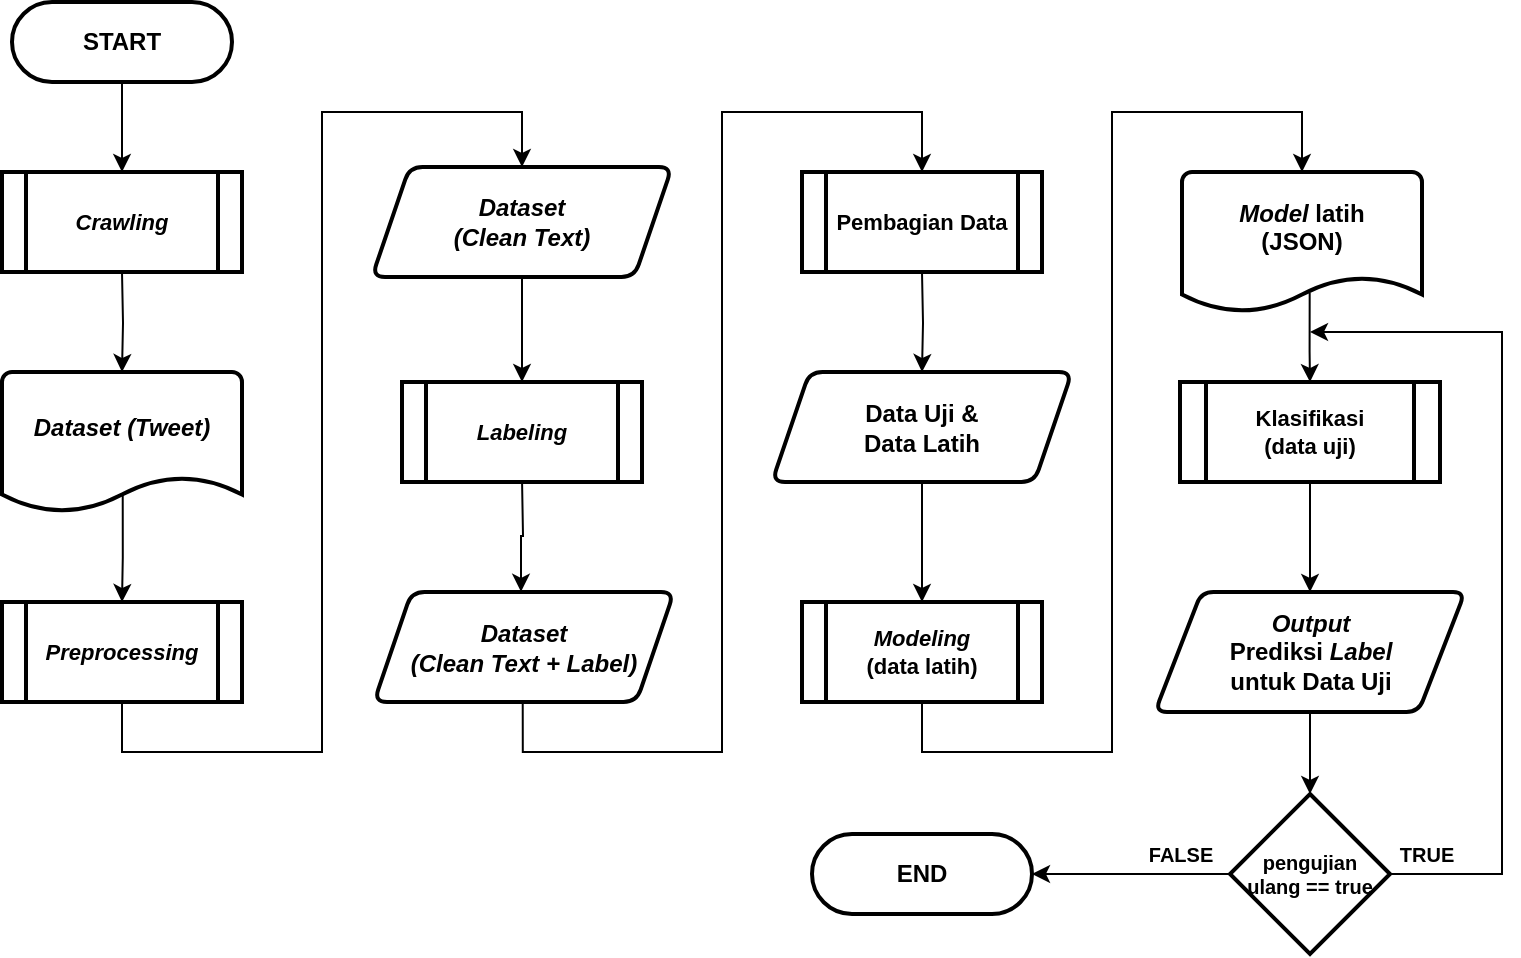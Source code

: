 <mxfile version="14.2.9" type="device"><diagram id="H_fRqtyggIVv_zjI1ywA" name="Page-1"><mxGraphModel dx="1019" dy="555" grid="1" gridSize="10" guides="1" tooltips="1" connect="1" arrows="1" fold="1" page="1" pageScale="1" pageWidth="827" pageHeight="1169" math="0" shadow="0"><root><mxCell id="0"/><mxCell id="1" parent="0"/><mxCell id="nq37NrVnf6S420Zew8mY-32" style="edgeStyle=orthogonalEdgeStyle;rounded=0;orthogonalLoop=1;jettySize=auto;html=1;entryX=0.5;entryY=0;entryDx=0;entryDy=0;entryPerimeter=0;fontSize=12;" parent="1" target="nq37NrVnf6S420Zew8mY-6" edge="1"><mxGeometry relative="1" as="geometry"><mxPoint x="100" y="190" as="sourcePoint"/></mxGeometry></mxCell><mxCell id="nq37NrVnf6S420Zew8mY-31" style="edgeStyle=orthogonalEdgeStyle;rounded=0;orthogonalLoop=1;jettySize=auto;html=1;entryX=0.5;entryY=0;entryDx=0;entryDy=0;fontSize=12;" parent="1" source="nq37NrVnf6S420Zew8mY-3" edge="1"><mxGeometry relative="1" as="geometry"><mxPoint x="100" y="140" as="targetPoint"/></mxGeometry></mxCell><mxCell id="nq37NrVnf6S420Zew8mY-3" value="&lt;b style=&quot;font-size: 12px;&quot;&gt;START&lt;/b&gt;" style="rounded=1;whiteSpace=wrap;html=1;absoluteArcSize=1;arcSize=140;strokeWidth=2;fontSize=12;" parent="1" vertex="1"><mxGeometry x="45" y="55" width="110" height="40" as="geometry"/></mxCell><mxCell id="nq37NrVnf6S420Zew8mY-33" style="edgeStyle=orthogonalEdgeStyle;rounded=0;orthogonalLoop=1;jettySize=auto;html=1;fontSize=12;exitX=0.503;exitY=0.862;exitDx=0;exitDy=0;exitPerimeter=0;entryX=0.5;entryY=0;entryDx=0;entryDy=0;" parent="1" source="nq37NrVnf6S420Zew8mY-6" target="3_0XdJaMrfohupzFOKZk-2" edge="1"><mxGeometry relative="1" as="geometry"><mxPoint x="100" y="370" as="targetPoint"/></mxGeometry></mxCell><mxCell id="nq37NrVnf6S420Zew8mY-6" value="&lt;i style=&quot;font-size: 12px&quot;&gt;&lt;b style=&quot;font-size: 12px&quot;&gt;Dataset (Tweet)&lt;br style=&quot;font-size: 12px&quot;&gt;&lt;br style=&quot;font-size: 12px&quot;&gt;&lt;/b&gt;&lt;/i&gt;" style="strokeWidth=2;html=1;shape=mxgraph.flowchart.document2;whiteSpace=wrap;size=0.25;fontSize=12;" parent="1" vertex="1"><mxGeometry x="40" y="240" width="120" height="70" as="geometry"/></mxCell><mxCell id="nq37NrVnf6S420Zew8mY-68" style="edgeStyle=orthogonalEdgeStyle;rounded=0;orthogonalLoop=1;jettySize=auto;html=1;entryX=0.5;entryY=0;entryDx=0;entryDy=0;fontSize=12;" parent="1" source="3_0XdJaMrfohupzFOKZk-2" target="id13bKFII34jb9IxA6GG-3" edge="1"><mxGeometry relative="1" as="geometry"><Array as="points"><mxPoint x="100" y="430"/><mxPoint x="200" y="430"/><mxPoint x="200" y="110"/><mxPoint x="300" y="110"/></Array><mxPoint x="100.059" y="410" as="sourcePoint"/><mxPoint x="300" y="140" as="targetPoint"/></mxGeometry></mxCell><mxCell id="nq37NrVnf6S420Zew8mY-42" style="edgeStyle=orthogonalEdgeStyle;rounded=0;orthogonalLoop=1;jettySize=auto;html=1;entryX=0.49;entryY=-0.002;entryDx=0;entryDy=0;entryPerimeter=0;fontSize=12;" parent="1" target="id13bKFII34jb9IxA6GG-5" edge="1"><mxGeometry relative="1" as="geometry"><mxPoint x="300" y="293" as="sourcePoint"/><mxPoint x="300" y="345" as="targetPoint"/></mxGeometry></mxCell><mxCell id="nq37NrVnf6S420Zew8mY-69" style="edgeStyle=orthogonalEdgeStyle;rounded=0;orthogonalLoop=1;jettySize=auto;html=1;entryX=0.5;entryY=0;entryDx=0;entryDy=0;fontSize=12;exitX=0.503;exitY=0.861;exitDx=0;exitDy=0;exitPerimeter=0;" parent="1" edge="1"><mxGeometry relative="1" as="geometry"><Array as="points"><mxPoint x="300" y="430"/><mxPoint x="400" y="430"/><mxPoint x="400" y="110"/><mxPoint x="500" y="110"/></Array><mxPoint x="500" y="140" as="targetPoint"/><mxPoint x="300.36" y="405.27" as="sourcePoint"/></mxGeometry></mxCell><mxCell id="B1bwdV7TieHXisIPmPri-6" style="edgeStyle=orthogonalEdgeStyle;rounded=0;orthogonalLoop=1;jettySize=auto;html=1;fontSize=10;exitX=0.532;exitY=0.865;exitDx=0;exitDy=0;exitPerimeter=0;" parent="1" source="nq37NrVnf6S420Zew8mY-14" target="3_0XdJaMrfohupzFOKZk-6" edge="1"><mxGeometry relative="1" as="geometry"/></mxCell><mxCell id="nq37NrVnf6S420Zew8mY-14" value="&lt;b style=&quot;font-size: 12px&quot;&gt;&lt;i&gt;Model &lt;/i&gt;latih &lt;br&gt;(JSON)&lt;br&gt;&lt;br style=&quot;font-size: 12px&quot;&gt;&lt;/b&gt;" style="strokeWidth=2;html=1;shape=mxgraph.flowchart.document2;whiteSpace=wrap;size=0.25;fontSize=12;" parent="1" vertex="1"><mxGeometry x="630" y="140" width="120" height="70" as="geometry"/></mxCell><mxCell id="B1bwdV7TieHXisIPmPri-8" style="edgeStyle=orthogonalEdgeStyle;rounded=0;orthogonalLoop=1;jettySize=auto;html=1;entryX=0.5;entryY=0;entryDx=0;entryDy=0;fontSize=10;" parent="1" source="nq37NrVnf6S420Zew8mY-16" target="B1bwdV7TieHXisIPmPri-2" edge="1"><mxGeometry relative="1" as="geometry"/></mxCell><mxCell id="nq37NrVnf6S420Zew8mY-16" value="&lt;i&gt;Output &lt;br&gt;&lt;/i&gt;Prediksi &lt;i&gt;Label &lt;/i&gt;&lt;br&gt;untuk Data Uji" style="shape=parallelogram;html=1;strokeWidth=2;perimeter=parallelogramPerimeter;whiteSpace=wrap;rounded=1;arcSize=12;size=0.15;fontSize=12;fontStyle=1" parent="1" vertex="1"><mxGeometry x="616.5" y="350" width="155" height="60" as="geometry"/></mxCell><mxCell id="nq37NrVnf6S420Zew8mY-47" style="edgeStyle=orthogonalEdgeStyle;rounded=0;orthogonalLoop=1;jettySize=auto;html=1;fontSize=12;" parent="1" target="id13bKFII34jb9IxA6GG-7" edge="1"><mxGeometry relative="1" as="geometry"><mxPoint x="500" y="190" as="sourcePoint"/><mxPoint x="500" y="240.0" as="targetPoint"/></mxGeometry></mxCell><mxCell id="nq37NrVnf6S420Zew8mY-49" value="" style="edgeStyle=orthogonalEdgeStyle;rounded=0;orthogonalLoop=1;jettySize=auto;html=1;fontSize=12;exitX=0.5;exitY=1;exitDx=0;exitDy=0;entryX=0.5;entryY=0;entryDx=0;entryDy=0;" parent="1" source="id13bKFII34jb9IxA6GG-7" target="3_0XdJaMrfohupzFOKZk-4" edge="1"><mxGeometry relative="1" as="geometry"><mxPoint x="500.6" y="302.23" as="sourcePoint"/><mxPoint x="499.941" y="342.5" as="targetPoint"/></mxGeometry></mxCell><mxCell id="nq37NrVnf6S420Zew8mY-64" value="&lt;b style=&quot;font-size: 12px&quot;&gt;END&lt;/b&gt;" style="rounded=1;whiteSpace=wrap;html=1;absoluteArcSize=1;arcSize=140;strokeWidth=2;fontSize=12;" parent="1" vertex="1"><mxGeometry x="445" y="471" width="110" height="40" as="geometry"/></mxCell><mxCell id="3_0XdJaMrfohupzFOKZk-1" value="&lt;b&gt;&lt;i&gt;Crawling&lt;/i&gt;&lt;/b&gt;" style="shape=process;whiteSpace=wrap;html=1;backgroundOutline=1;strokeWidth=2;fontSize=11;" parent="1" vertex="1"><mxGeometry x="40" y="140" width="120" height="50" as="geometry"/></mxCell><mxCell id="3_0XdJaMrfohupzFOKZk-2" value="&lt;b&gt;&lt;i&gt;Preprocessing&lt;/i&gt;&lt;/b&gt;" style="shape=process;whiteSpace=wrap;html=1;backgroundOutline=1;strokeWidth=2;fontSize=11;" parent="1" vertex="1"><mxGeometry x="40" y="355" width="120" height="50" as="geometry"/></mxCell><mxCell id="3_0XdJaMrfohupzFOKZk-3" value="&lt;b&gt;&lt;i&gt;Labeling&lt;/i&gt;&lt;/b&gt;" style="shape=process;whiteSpace=wrap;html=1;backgroundOutline=1;strokeWidth=2;fontSize=11;" parent="1" vertex="1"><mxGeometry x="240" y="245" width="120" height="50" as="geometry"/></mxCell><mxCell id="B1bwdV7TieHXisIPmPri-5" style="edgeStyle=orthogonalEdgeStyle;rounded=0;orthogonalLoop=1;jettySize=auto;html=1;entryX=0.5;entryY=0;entryDx=0;entryDy=0;entryPerimeter=0;fontSize=10;exitX=0.5;exitY=1;exitDx=0;exitDy=0;" parent="1" source="3_0XdJaMrfohupzFOKZk-4" target="nq37NrVnf6S420Zew8mY-14" edge="1"><mxGeometry relative="1" as="geometry"><Array as="points"><mxPoint x="500" y="430"/><mxPoint x="595" y="430"/><mxPoint x="595" y="110"/><mxPoint x="690" y="110"/></Array></mxGeometry></mxCell><mxCell id="3_0XdJaMrfohupzFOKZk-4" value="&lt;b&gt;&lt;i&gt;Modeling&lt;/i&gt;&lt;br&gt;(&lt;/b&gt;&lt;b&gt;data latih)&lt;/b&gt;&lt;b&gt;&lt;br&gt;&lt;/b&gt;" style="shape=process;whiteSpace=wrap;html=1;backgroundOutline=1;strokeWidth=2;fontSize=11;" parent="1" vertex="1"><mxGeometry x="440" y="355" width="120" height="50" as="geometry"/></mxCell><mxCell id="3_0XdJaMrfohupzFOKZk-5" value="&lt;b&gt;Pembagian&amp;nbsp;Data&lt;/b&gt;" style="shape=process;whiteSpace=wrap;html=1;backgroundOutline=1;strokeWidth=2;fontSize=11;" parent="1" vertex="1"><mxGeometry x="440" y="140" width="120" height="50" as="geometry"/></mxCell><mxCell id="B1bwdV7TieHXisIPmPri-7" style="edgeStyle=orthogonalEdgeStyle;rounded=0;orthogonalLoop=1;jettySize=auto;html=1;entryX=0.5;entryY=0;entryDx=0;entryDy=0;fontSize=10;" parent="1" source="3_0XdJaMrfohupzFOKZk-6" target="nq37NrVnf6S420Zew8mY-16" edge="1"><mxGeometry relative="1" as="geometry"/></mxCell><mxCell id="3_0XdJaMrfohupzFOKZk-6" value="&lt;b&gt;Klasifikasi&lt;br&gt;&lt;/b&gt;&lt;b&gt;(data uji)&lt;/b&gt;&lt;b&gt;&lt;br&gt;&lt;/b&gt;" style="shape=process;whiteSpace=wrap;html=1;backgroundOutline=1;strokeWidth=2;fontSize=11;" parent="1" vertex="1"><mxGeometry x="629" y="245" width="130" height="50" as="geometry"/></mxCell><mxCell id="id13bKFII34jb9IxA6GG-4" style="edgeStyle=orthogonalEdgeStyle;rounded=0;orthogonalLoop=1;jettySize=auto;html=1;entryX=0.5;entryY=0;entryDx=0;entryDy=0;" parent="1" source="id13bKFII34jb9IxA6GG-3" target="3_0XdJaMrfohupzFOKZk-3" edge="1"><mxGeometry relative="1" as="geometry"/></mxCell><mxCell id="id13bKFII34jb9IxA6GG-3" value="&lt;i&gt;&lt;b&gt;Dataset&lt;br&gt;(Clean Text)&lt;/b&gt;&lt;/i&gt;" style="shape=parallelogram;html=1;strokeWidth=2;perimeter=parallelogramPerimeter;whiteSpace=wrap;rounded=1;arcSize=13;size=0.125;" parent="1" vertex="1"><mxGeometry x="225" y="137.5" width="150" height="55" as="geometry"/></mxCell><mxCell id="id13bKFII34jb9IxA6GG-5" value="&lt;b&gt;&lt;i&gt;Dataset&lt;br&gt;(Clean Text + Label)&lt;br&gt;&lt;/i&gt;&lt;/b&gt;" style="shape=parallelogram;html=1;strokeWidth=2;perimeter=parallelogramPerimeter;whiteSpace=wrap;rounded=1;arcSize=13;size=0.125;" parent="1" vertex="1"><mxGeometry x="226" y="350" width="150" height="55" as="geometry"/></mxCell><mxCell id="id13bKFII34jb9IxA6GG-7" value="&lt;b&gt;Data Uji &amp;amp;&lt;br&gt;Data Latih&lt;br&gt;&lt;/b&gt;" style="shape=parallelogram;html=1;strokeWidth=2;perimeter=parallelogramPerimeter;whiteSpace=wrap;rounded=1;arcSize=13;size=0.125;" parent="1" vertex="1"><mxGeometry x="425" y="240" width="150" height="55" as="geometry"/></mxCell><mxCell id="B1bwdV7TieHXisIPmPri-10" style="edgeStyle=orthogonalEdgeStyle;rounded=0;orthogonalLoop=1;jettySize=auto;html=1;entryX=1;entryY=0.5;entryDx=0;entryDy=0;fontSize=10;" parent="1" source="B1bwdV7TieHXisIPmPri-2" target="nq37NrVnf6S420Zew8mY-64" edge="1"><mxGeometry relative="1" as="geometry"/></mxCell><mxCell id="B1bwdV7TieHXisIPmPri-11" style="edgeStyle=orthogonalEdgeStyle;rounded=0;orthogonalLoop=1;jettySize=auto;html=1;fontSize=10;exitX=1;exitY=0.5;exitDx=0;exitDy=0;" parent="1" source="B1bwdV7TieHXisIPmPri-2" edge="1"><mxGeometry relative="1" as="geometry"><mxPoint x="694" y="220" as="targetPoint"/><Array as="points"><mxPoint x="790" y="491"/><mxPoint x="790" y="220"/></Array></mxGeometry></mxCell><mxCell id="B1bwdV7TieHXisIPmPri-2" value="&lt;b&gt;pengujian &lt;br&gt;ulang == true&lt;/b&gt;" style="rhombus;whiteSpace=wrap;html=1;strokeWidth=2;fontSize=10;" parent="1" vertex="1"><mxGeometry x="654" y="451" width="80" height="80" as="geometry"/></mxCell><mxCell id="B1bwdV7TieHXisIPmPri-12" value="TRUE" style="text;html=1;align=center;verticalAlign=middle;resizable=0;points=[];autosize=1;fontSize=10;fontStyle=1" parent="1" vertex="1"><mxGeometry x="731.5" y="471" width="40" height="20" as="geometry"/></mxCell><mxCell id="B1bwdV7TieHXisIPmPri-13" value="FALSE" style="text;html=1;align=center;verticalAlign=middle;resizable=0;points=[];autosize=1;fontSize=10;fontStyle=1" parent="1" vertex="1"><mxGeometry x="604" y="471" width="50" height="20" as="geometry"/></mxCell></root></mxGraphModel></diagram></mxfile>